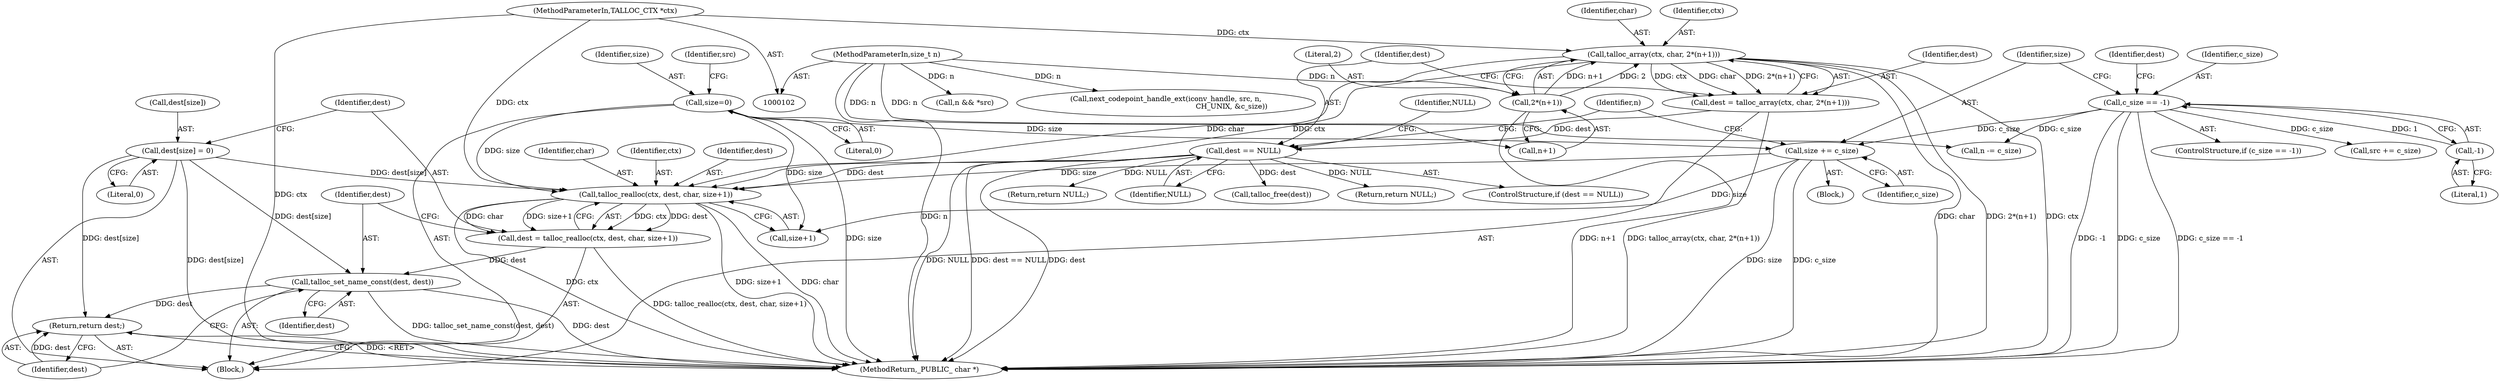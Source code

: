 digraph "0_samba_a118d4220ed85749c07fb43c1229d9e2fecbea6b@API" {
"1000183" [label="(Call,talloc_realloc(ctx, dest, char, size+1))"];
"1000121" [label="(Call,talloc_array(ctx, char, 2*(n+1)))"];
"1000104" [label="(MethodParameterIn,TALLOC_CTX *ctx)"];
"1000124" [label="(Call,2*(n+1))"];
"1000106" [label="(MethodParameterIn,size_t n)"];
"1000176" [label="(Call,dest[size] = 0)"];
"1000130" [label="(Call,dest == NULL)"];
"1000119" [label="(Call,dest = talloc_array(ctx, char, 2*(n+1)))"];
"1000109" [label="(Call,size=0)"];
"1000173" [label="(Call,size += c_size)"];
"1000164" [label="(Call,c_size == -1)"];
"1000166" [label="(Call,-1)"];
"1000181" [label="(Call,dest = talloc_realloc(ctx, dest, char, size+1))"];
"1000190" [label="(Call,talloc_set_name_const(dest, dest))"];
"1000193" [label="(Return,return dest;)"];
"1000173" [label="(Call,size += c_size)"];
"1000190" [label="(Call,talloc_set_name_const(dest, dest))"];
"1000124" [label="(Call,2*(n+1))"];
"1000177" [label="(Call,dest[size])"];
"1000194" [label="(Identifier,dest)"];
"1000192" [label="(Identifier,dest)"];
"1000156" [label="(Call,n -= c_size)"];
"1000137" [label="(Call,n && *src)"];
"1000141" [label="(Block,)"];
"1000186" [label="(Identifier,char)"];
"1000184" [label="(Identifier,ctx)"];
"1000123" [label="(Identifier,char)"];
"1000134" [label="(Return,return NULL;)"];
"1000195" [label="(MethodReturn,_PUBLIC_ char *)"];
"1000125" [label="(Literal,2)"];
"1000166" [label="(Call,-1)"];
"1000115" [label="(Identifier,src)"];
"1000119" [label="(Call,dest = talloc_array(ctx, char, 2*(n+1)))"];
"1000182" [label="(Identifier,dest)"];
"1000174" [label="(Identifier,size)"];
"1000164" [label="(Call,c_size == -1)"];
"1000191" [label="(Identifier,dest)"];
"1000120" [label="(Identifier,dest)"];
"1000110" [label="(Identifier,size)"];
"1000187" [label="(Call,size+1)"];
"1000129" [label="(ControlStructure,if (dest == NULL))"];
"1000171" [label="(Return,return NULL;)"];
"1000138" [label="(Identifier,n)"];
"1000183" [label="(Call,talloc_realloc(ctx, dest, char, size+1))"];
"1000126" [label="(Call,n+1)"];
"1000130" [label="(Call,dest == NULL)"];
"1000176" [label="(Call,dest[size] = 0)"];
"1000107" [label="(Block,)"];
"1000135" [label="(Identifier,NULL)"];
"1000170" [label="(Identifier,dest)"];
"1000146" [label="(Call,next_codepoint_handle_ext(iconv_handle, src, n,\n                                                          CH_UNIX, &c_size))"];
"1000121" [label="(Call,talloc_array(ctx, char, 2*(n+1)))"];
"1000106" [label="(MethodParameterIn,size_t n)"];
"1000111" [label="(Literal,0)"];
"1000175" [label="(Identifier,c_size)"];
"1000180" [label="(Literal,0)"];
"1000163" [label="(ControlStructure,if (c_size == -1))"];
"1000153" [label="(Call,src += c_size)"];
"1000109" [label="(Call,size=0)"];
"1000132" [label="(Identifier,NULL)"];
"1000122" [label="(Identifier,ctx)"];
"1000181" [label="(Call,dest = talloc_realloc(ctx, dest, char, size+1))"];
"1000193" [label="(Return,return dest;)"];
"1000131" [label="(Identifier,dest)"];
"1000104" [label="(MethodParameterIn,TALLOC_CTX *ctx)"];
"1000185" [label="(Identifier,dest)"];
"1000167" [label="(Literal,1)"];
"1000169" [label="(Call,talloc_free(dest))"];
"1000165" [label="(Identifier,c_size)"];
"1000183" -> "1000181"  [label="AST: "];
"1000183" -> "1000187"  [label="CFG: "];
"1000184" -> "1000183"  [label="AST: "];
"1000185" -> "1000183"  [label="AST: "];
"1000186" -> "1000183"  [label="AST: "];
"1000187" -> "1000183"  [label="AST: "];
"1000181" -> "1000183"  [label="CFG: "];
"1000183" -> "1000195"  [label="DDG: size+1"];
"1000183" -> "1000195"  [label="DDG: char"];
"1000183" -> "1000195"  [label="DDG: ctx"];
"1000183" -> "1000181"  [label="DDG: ctx"];
"1000183" -> "1000181"  [label="DDG: dest"];
"1000183" -> "1000181"  [label="DDG: char"];
"1000183" -> "1000181"  [label="DDG: size+1"];
"1000121" -> "1000183"  [label="DDG: ctx"];
"1000121" -> "1000183"  [label="DDG: char"];
"1000104" -> "1000183"  [label="DDG: ctx"];
"1000176" -> "1000183"  [label="DDG: dest[size]"];
"1000130" -> "1000183"  [label="DDG: dest"];
"1000109" -> "1000183"  [label="DDG: size"];
"1000173" -> "1000183"  [label="DDG: size"];
"1000121" -> "1000119"  [label="AST: "];
"1000121" -> "1000124"  [label="CFG: "];
"1000122" -> "1000121"  [label="AST: "];
"1000123" -> "1000121"  [label="AST: "];
"1000124" -> "1000121"  [label="AST: "];
"1000119" -> "1000121"  [label="CFG: "];
"1000121" -> "1000195"  [label="DDG: ctx"];
"1000121" -> "1000195"  [label="DDG: char"];
"1000121" -> "1000195"  [label="DDG: 2*(n+1)"];
"1000121" -> "1000119"  [label="DDG: ctx"];
"1000121" -> "1000119"  [label="DDG: char"];
"1000121" -> "1000119"  [label="DDG: 2*(n+1)"];
"1000104" -> "1000121"  [label="DDG: ctx"];
"1000124" -> "1000121"  [label="DDG: 2"];
"1000124" -> "1000121"  [label="DDG: n+1"];
"1000104" -> "1000102"  [label="AST: "];
"1000104" -> "1000195"  [label="DDG: ctx"];
"1000124" -> "1000126"  [label="CFG: "];
"1000125" -> "1000124"  [label="AST: "];
"1000126" -> "1000124"  [label="AST: "];
"1000124" -> "1000195"  [label="DDG: n+1"];
"1000106" -> "1000124"  [label="DDG: n"];
"1000106" -> "1000102"  [label="AST: "];
"1000106" -> "1000195"  [label="DDG: n"];
"1000106" -> "1000126"  [label="DDG: n"];
"1000106" -> "1000137"  [label="DDG: n"];
"1000106" -> "1000146"  [label="DDG: n"];
"1000106" -> "1000156"  [label="DDG: n"];
"1000176" -> "1000107"  [label="AST: "];
"1000176" -> "1000180"  [label="CFG: "];
"1000177" -> "1000176"  [label="AST: "];
"1000180" -> "1000176"  [label="AST: "];
"1000182" -> "1000176"  [label="CFG: "];
"1000176" -> "1000195"  [label="DDG: dest[size]"];
"1000176" -> "1000190"  [label="DDG: dest[size]"];
"1000176" -> "1000193"  [label="DDG: dest[size]"];
"1000130" -> "1000129"  [label="AST: "];
"1000130" -> "1000132"  [label="CFG: "];
"1000131" -> "1000130"  [label="AST: "];
"1000132" -> "1000130"  [label="AST: "];
"1000135" -> "1000130"  [label="CFG: "];
"1000138" -> "1000130"  [label="CFG: "];
"1000130" -> "1000195"  [label="DDG: dest == NULL"];
"1000130" -> "1000195"  [label="DDG: NULL"];
"1000130" -> "1000195"  [label="DDG: dest"];
"1000119" -> "1000130"  [label="DDG: dest"];
"1000130" -> "1000134"  [label="DDG: NULL"];
"1000130" -> "1000169"  [label="DDG: dest"];
"1000130" -> "1000171"  [label="DDG: NULL"];
"1000119" -> "1000107"  [label="AST: "];
"1000120" -> "1000119"  [label="AST: "];
"1000131" -> "1000119"  [label="CFG: "];
"1000119" -> "1000195"  [label="DDG: talloc_array(ctx, char, 2*(n+1))"];
"1000109" -> "1000107"  [label="AST: "];
"1000109" -> "1000111"  [label="CFG: "];
"1000110" -> "1000109"  [label="AST: "];
"1000111" -> "1000109"  [label="AST: "];
"1000115" -> "1000109"  [label="CFG: "];
"1000109" -> "1000195"  [label="DDG: size"];
"1000109" -> "1000173"  [label="DDG: size"];
"1000109" -> "1000187"  [label="DDG: size"];
"1000173" -> "1000141"  [label="AST: "];
"1000173" -> "1000175"  [label="CFG: "];
"1000174" -> "1000173"  [label="AST: "];
"1000175" -> "1000173"  [label="AST: "];
"1000138" -> "1000173"  [label="CFG: "];
"1000173" -> "1000195"  [label="DDG: size"];
"1000173" -> "1000195"  [label="DDG: c_size"];
"1000164" -> "1000173"  [label="DDG: c_size"];
"1000173" -> "1000187"  [label="DDG: size"];
"1000164" -> "1000163"  [label="AST: "];
"1000164" -> "1000166"  [label="CFG: "];
"1000165" -> "1000164"  [label="AST: "];
"1000166" -> "1000164"  [label="AST: "];
"1000170" -> "1000164"  [label="CFG: "];
"1000174" -> "1000164"  [label="CFG: "];
"1000164" -> "1000195"  [label="DDG: c_size == -1"];
"1000164" -> "1000195"  [label="DDG: -1"];
"1000164" -> "1000195"  [label="DDG: c_size"];
"1000164" -> "1000153"  [label="DDG: c_size"];
"1000164" -> "1000156"  [label="DDG: c_size"];
"1000166" -> "1000164"  [label="DDG: 1"];
"1000166" -> "1000167"  [label="CFG: "];
"1000167" -> "1000166"  [label="AST: "];
"1000181" -> "1000107"  [label="AST: "];
"1000182" -> "1000181"  [label="AST: "];
"1000191" -> "1000181"  [label="CFG: "];
"1000181" -> "1000195"  [label="DDG: talloc_realloc(ctx, dest, char, size+1)"];
"1000181" -> "1000190"  [label="DDG: dest"];
"1000190" -> "1000107"  [label="AST: "];
"1000190" -> "1000192"  [label="CFG: "];
"1000191" -> "1000190"  [label="AST: "];
"1000192" -> "1000190"  [label="AST: "];
"1000194" -> "1000190"  [label="CFG: "];
"1000190" -> "1000195"  [label="DDG: talloc_set_name_const(dest, dest)"];
"1000190" -> "1000195"  [label="DDG: dest"];
"1000190" -> "1000193"  [label="DDG: dest"];
"1000193" -> "1000107"  [label="AST: "];
"1000193" -> "1000194"  [label="CFG: "];
"1000194" -> "1000193"  [label="AST: "];
"1000195" -> "1000193"  [label="CFG: "];
"1000193" -> "1000195"  [label="DDG: <RET>"];
"1000194" -> "1000193"  [label="DDG: dest"];
}
